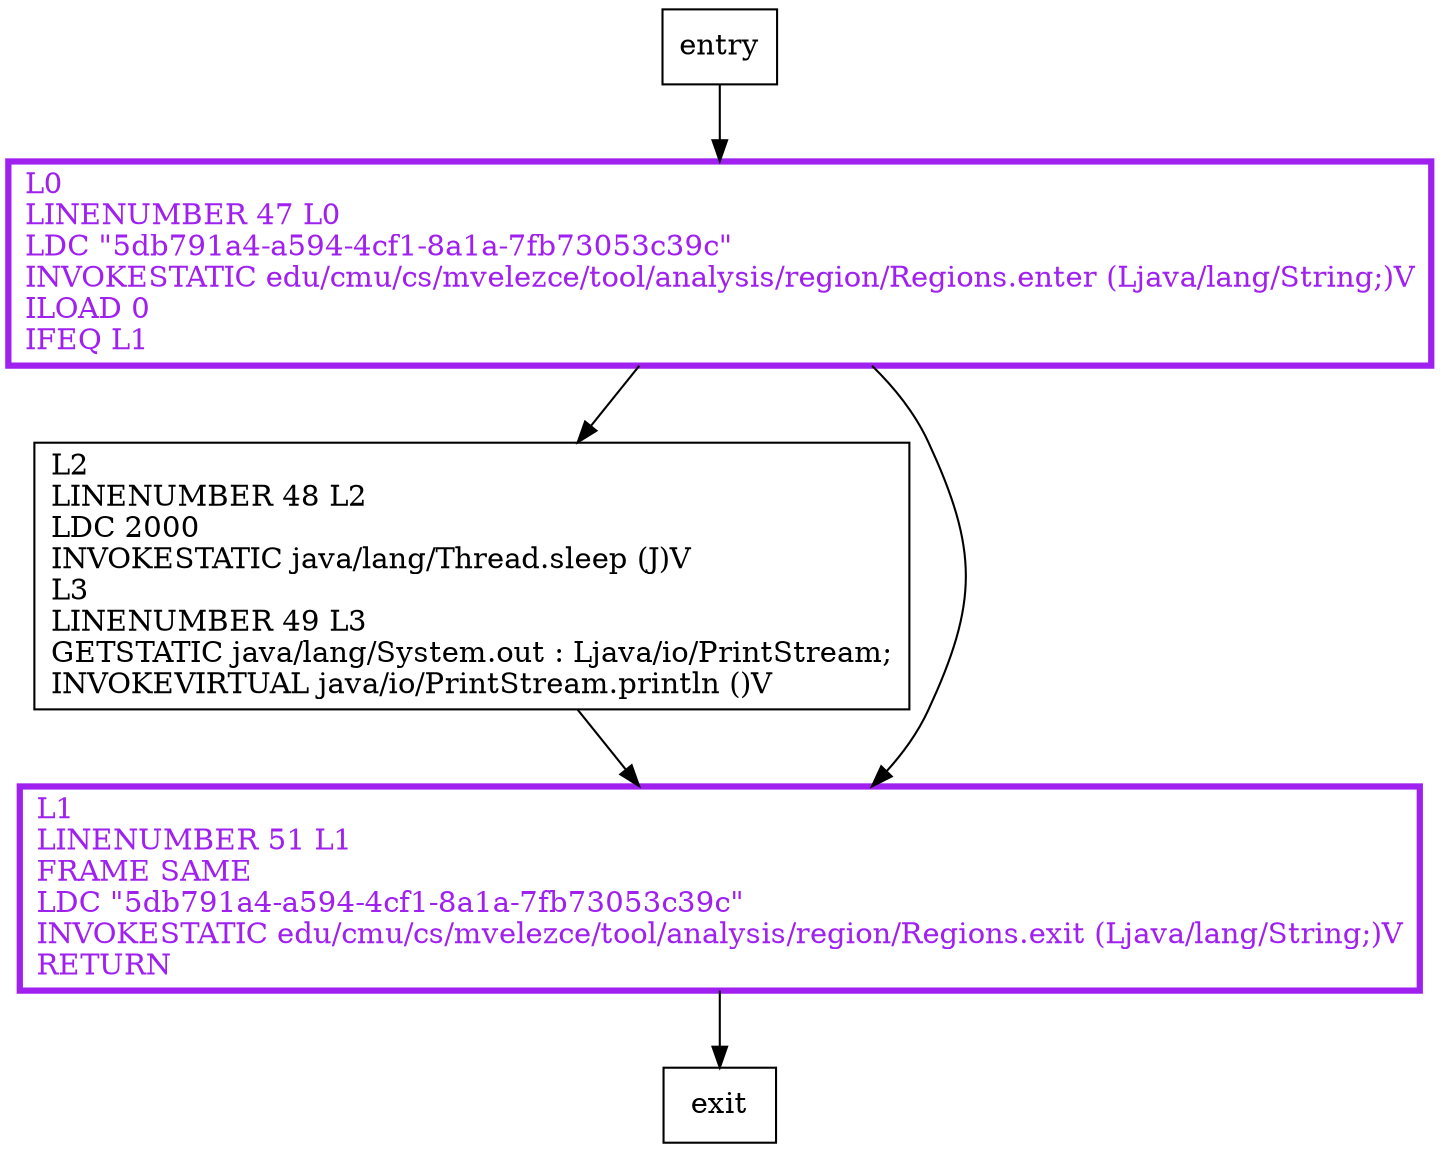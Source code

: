 digraph moo {
node [shape=record];
625876784 [label="L0\lLINENUMBER 47 L0\lLDC \"5db791a4-a594-4cf1-8a1a-7fb73053c39c\"\lINVOKESTATIC edu/cmu/cs/mvelezce/tool/analysis/region/Regions.enter (Ljava/lang/String;)V\lILOAD 0\lIFEQ L1\l"];
141195392 [label="L2\lLINENUMBER 48 L2\lLDC 2000\lINVOKESTATIC java/lang/Thread.sleep (J)V\lL3\lLINENUMBER 49 L3\lGETSTATIC java/lang/System.out : Ljava/io/PrintStream;\lINVOKEVIRTUAL java/io/PrintStream.println ()V\l"];
248071731 [label="L1\lLINENUMBER 51 L1\lFRAME SAME\lLDC \"5db791a4-a594-4cf1-8a1a-7fb73053c39c\"\lINVOKESTATIC edu/cmu/cs/mvelezce/tool/analysis/region/Regions.exit (Ljava/lang/String;)V\lRETURN\l"];
entry;
exit;
entry -> 625876784;
625876784 -> 141195392;
625876784 -> 248071731;
141195392 -> 248071731;
248071731 -> exit;
625876784[fontcolor="purple", penwidth=3, color="purple"];
248071731[fontcolor="purple", penwidth=3, color="purple"];
}
